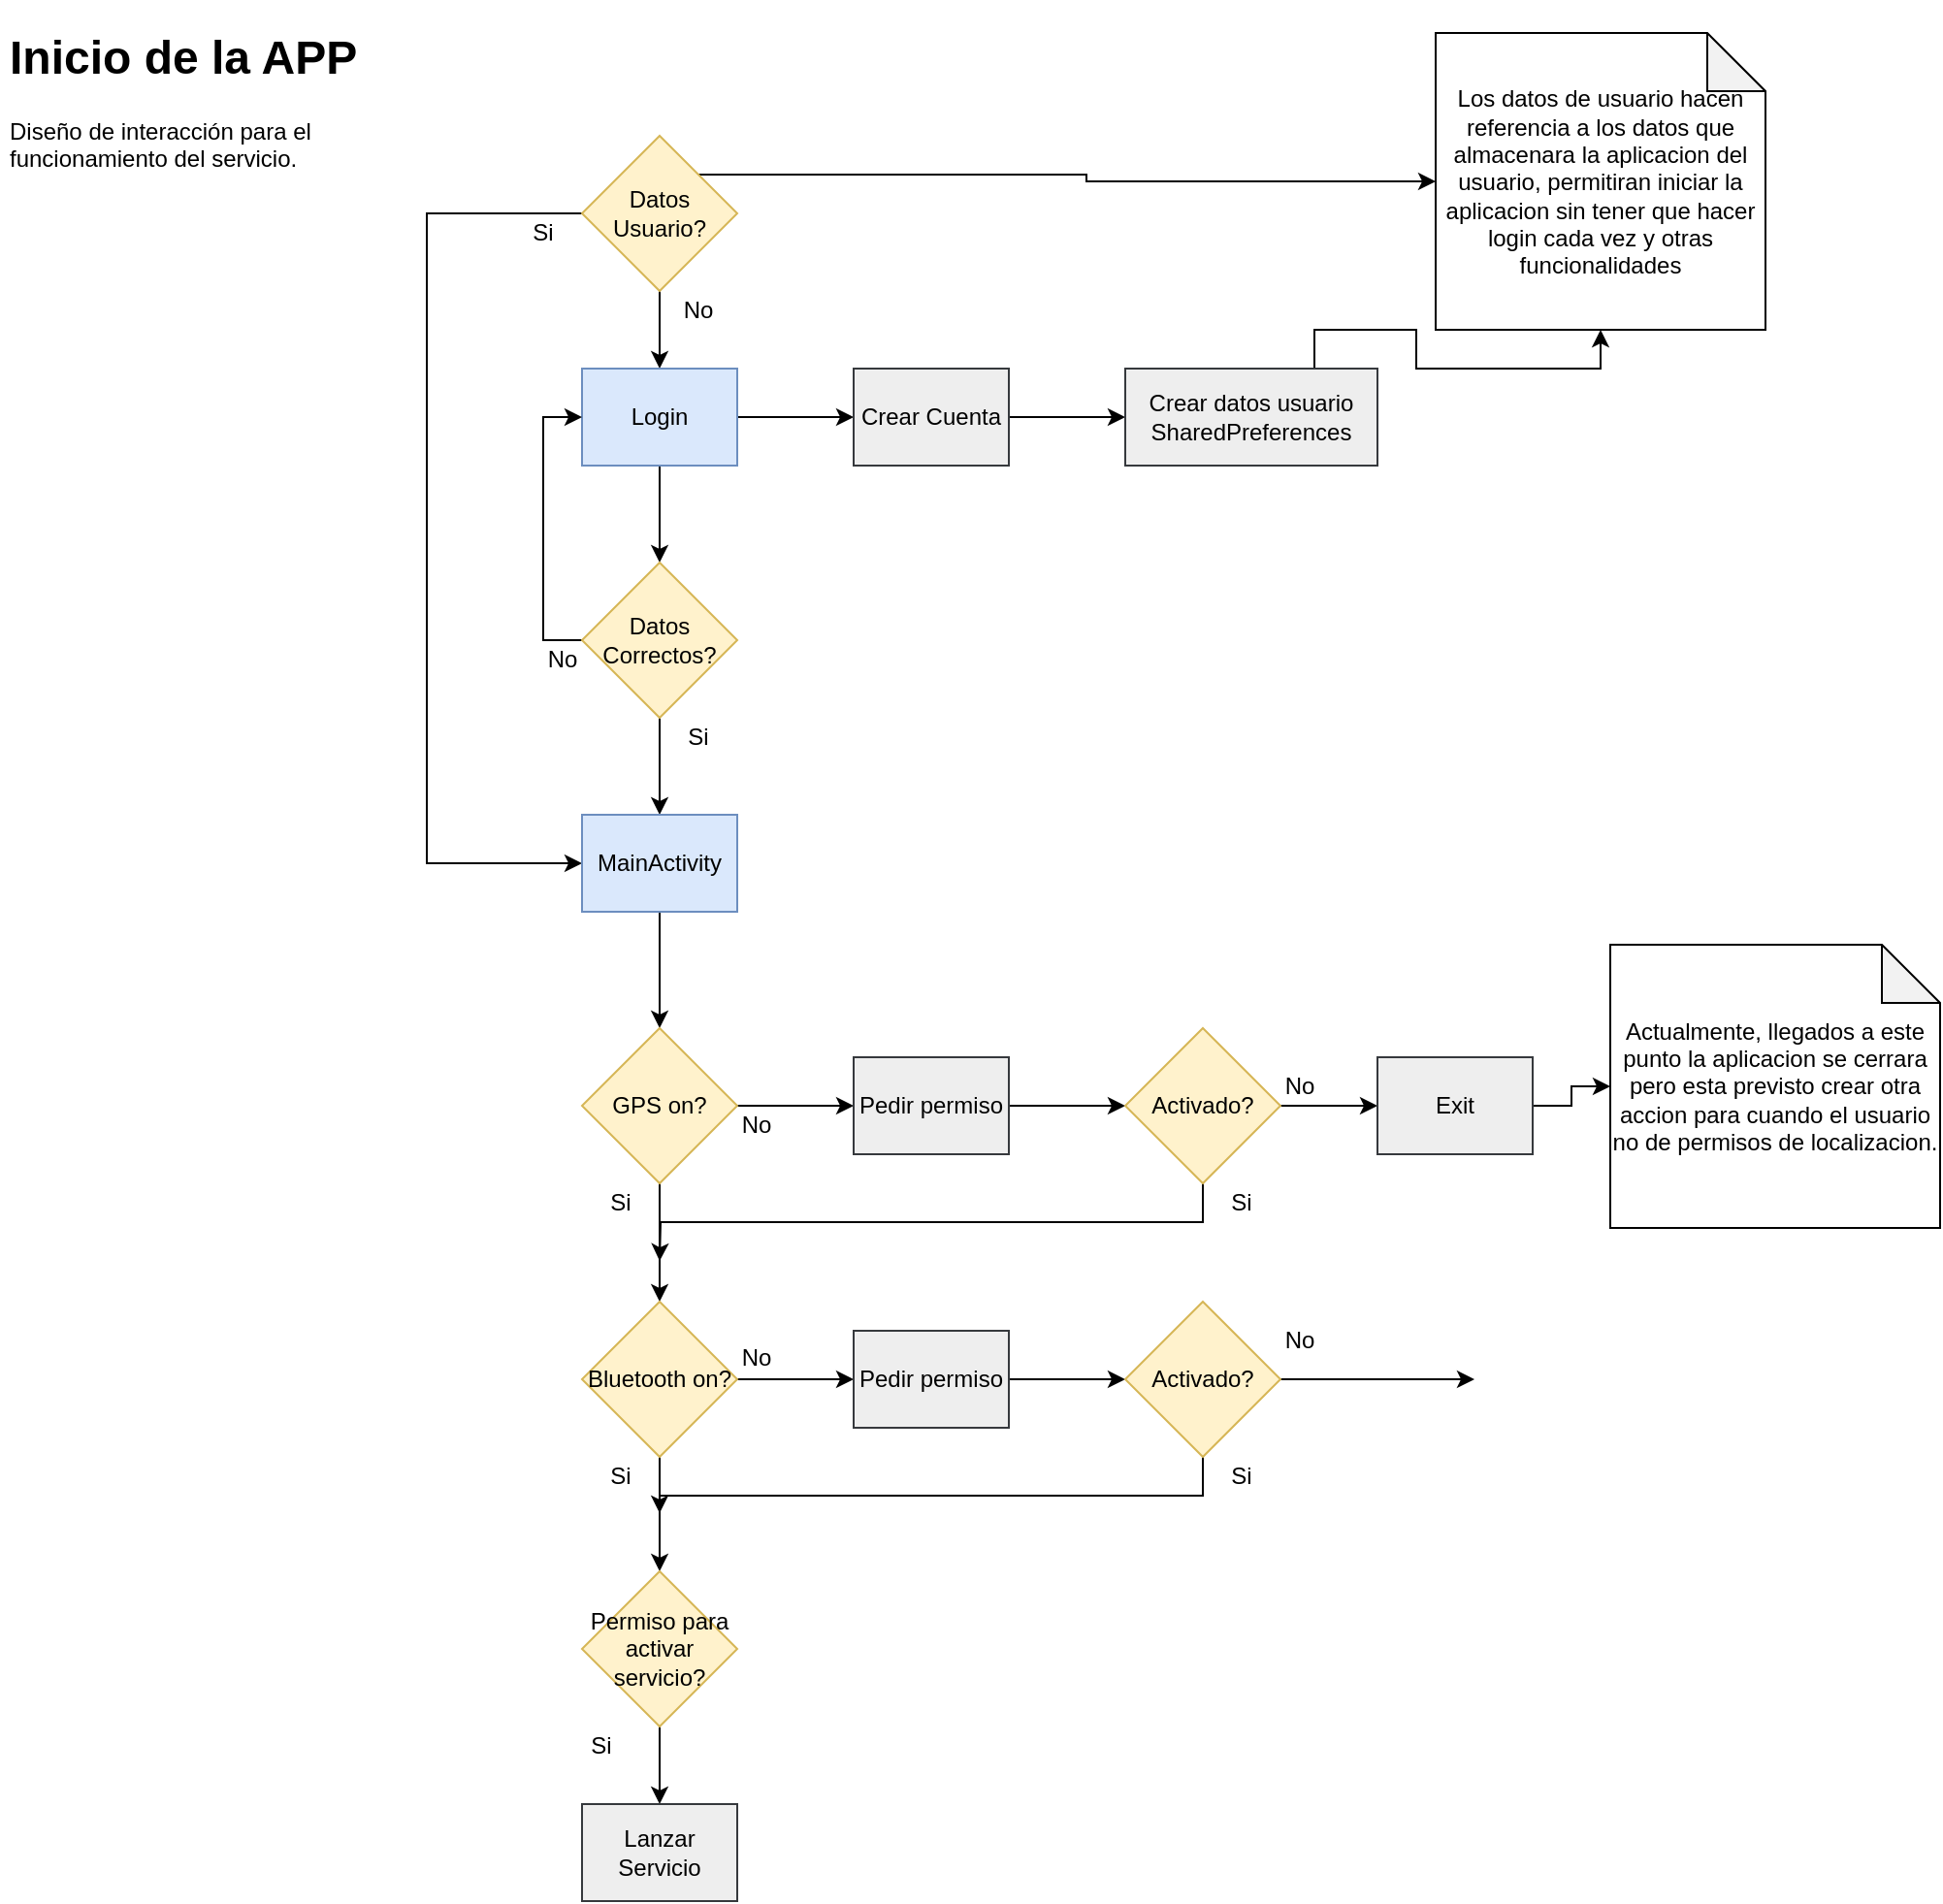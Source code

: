 <mxfile version="12.1.8" type="device" pages="1"><diagram name="Page-1" id="e7e014a7-5840-1c2e-5031-d8a46d1fe8dd"><mxGraphModel dx="2207" dy="548" grid="1" gridSize="10" guides="1" tooltips="1" connect="1" arrows="1" fold="1" page="1" pageScale="1" pageWidth="1169" pageHeight="826" background="#ffffff" math="0" shadow="0"><root><mxCell id="0"/><mxCell id="1" parent="0"/><mxCell id="Iau0ejbZCVNrM-8q8hzN-57" style="edgeStyle=orthogonalEdgeStyle;rounded=0;orthogonalLoop=1;jettySize=auto;html=1;exitX=0;exitY=0.5;exitDx=0;exitDy=0;entryX=0;entryY=0.5;entryDx=0;entryDy=0;" edge="1" parent="1" source="Iau0ejbZCVNrM-8q8hzN-42" target="Iau0ejbZCVNrM-8q8hzN-47"><mxGeometry relative="1" as="geometry"><Array as="points"><mxPoint x="200" y="120"/><mxPoint x="200" y="455"/></Array></mxGeometry></mxCell><mxCell id="Iau0ejbZCVNrM-8q8hzN-58" style="edgeStyle=orthogonalEdgeStyle;rounded=0;orthogonalLoop=1;jettySize=auto;html=1;exitX=0.5;exitY=1;exitDx=0;exitDy=0;entryX=0.5;entryY=0;entryDx=0;entryDy=0;" edge="1" parent="1" source="Iau0ejbZCVNrM-8q8hzN-42" target="Iau0ejbZCVNrM-8q8hzN-43"><mxGeometry relative="1" as="geometry"/></mxCell><mxCell id="Iau0ejbZCVNrM-8q8hzN-98" style="edgeStyle=orthogonalEdgeStyle;rounded=0;orthogonalLoop=1;jettySize=auto;html=1;exitX=1;exitY=0;exitDx=0;exitDy=0;" edge="1" parent="1" source="Iau0ejbZCVNrM-8q8hzN-42" target="Iau0ejbZCVNrM-8q8hzN-95"><mxGeometry relative="1" as="geometry"/></mxCell><mxCell id="Iau0ejbZCVNrM-8q8hzN-42" value="Datos Usuario?" style="rhombus;whiteSpace=wrap;html=1;fillColor=#fff2cc;strokeColor=#d6b656;" vertex="1" parent="1"><mxGeometry x="280" y="80" width="80" height="80" as="geometry"/></mxCell><mxCell id="Iau0ejbZCVNrM-8q8hzN-59" style="edgeStyle=orthogonalEdgeStyle;rounded=0;orthogonalLoop=1;jettySize=auto;html=1;entryX=0;entryY=0.5;entryDx=0;entryDy=0;" edge="1" parent="1" source="Iau0ejbZCVNrM-8q8hzN-43" target="Iau0ejbZCVNrM-8q8hzN-44"><mxGeometry relative="1" as="geometry"/></mxCell><mxCell id="Iau0ejbZCVNrM-8q8hzN-61" style="edgeStyle=orthogonalEdgeStyle;rounded=0;orthogonalLoop=1;jettySize=auto;html=1;entryX=0.5;entryY=0;entryDx=0;entryDy=0;" edge="1" parent="1" source="Iau0ejbZCVNrM-8q8hzN-43" target="Iau0ejbZCVNrM-8q8hzN-46"><mxGeometry relative="1" as="geometry"/></mxCell><mxCell id="Iau0ejbZCVNrM-8q8hzN-43" value="Login" style="rounded=0;whiteSpace=wrap;html=1;fillColor=#dae8fc;strokeColor=#6c8ebf;" vertex="1" parent="1"><mxGeometry x="280" y="200" width="80" height="50" as="geometry"/></mxCell><mxCell id="Iau0ejbZCVNrM-8q8hzN-60" style="edgeStyle=orthogonalEdgeStyle;rounded=0;orthogonalLoop=1;jettySize=auto;html=1;entryX=0;entryY=0.5;entryDx=0;entryDy=0;" edge="1" parent="1" source="Iau0ejbZCVNrM-8q8hzN-44" target="Iau0ejbZCVNrM-8q8hzN-45"><mxGeometry relative="1" as="geometry"/></mxCell><mxCell id="Iau0ejbZCVNrM-8q8hzN-44" value="Crear Cuenta" style="rounded=0;whiteSpace=wrap;html=1;fillColor=#eeeeee;strokeColor=#36393d;" vertex="1" parent="1"><mxGeometry x="420" y="200" width="80" height="50" as="geometry"/></mxCell><mxCell id="Iau0ejbZCVNrM-8q8hzN-99" style="edgeStyle=orthogonalEdgeStyle;rounded=0;orthogonalLoop=1;jettySize=auto;html=1;exitX=0.75;exitY=0;exitDx=0;exitDy=0;entryX=0.5;entryY=1;entryDx=0;entryDy=0;entryPerimeter=0;" edge="1" parent="1" source="Iau0ejbZCVNrM-8q8hzN-45" target="Iau0ejbZCVNrM-8q8hzN-95"><mxGeometry relative="1" as="geometry"/></mxCell><mxCell id="Iau0ejbZCVNrM-8q8hzN-45" value="Crear datos usuario SharedPreferences" style="rounded=0;whiteSpace=wrap;html=1;fillColor=#eeeeee;strokeColor=#36393d;" vertex="1" parent="1"><mxGeometry x="560" y="200" width="130" height="50" as="geometry"/></mxCell><mxCell id="Iau0ejbZCVNrM-8q8hzN-62" style="edgeStyle=orthogonalEdgeStyle;rounded=0;orthogonalLoop=1;jettySize=auto;html=1;entryX=0.5;entryY=0;entryDx=0;entryDy=0;" edge="1" parent="1" source="Iau0ejbZCVNrM-8q8hzN-46" target="Iau0ejbZCVNrM-8q8hzN-47"><mxGeometry relative="1" as="geometry"/></mxCell><mxCell id="Iau0ejbZCVNrM-8q8hzN-64" style="edgeStyle=orthogonalEdgeStyle;rounded=0;orthogonalLoop=1;jettySize=auto;html=1;entryX=0;entryY=0.5;entryDx=0;entryDy=0;" edge="1" parent="1" source="Iau0ejbZCVNrM-8q8hzN-46" target="Iau0ejbZCVNrM-8q8hzN-43"><mxGeometry relative="1" as="geometry"><Array as="points"><mxPoint x="260" y="340"/><mxPoint x="260" y="225"/></Array></mxGeometry></mxCell><mxCell id="Iau0ejbZCVNrM-8q8hzN-46" value="Datos Correctos?" style="rhombus;whiteSpace=wrap;html=1;fillColor=#fff2cc;strokeColor=#d6b656;" vertex="1" parent="1"><mxGeometry x="280" y="300" width="80" height="80" as="geometry"/></mxCell><mxCell id="Iau0ejbZCVNrM-8q8hzN-65" style="edgeStyle=orthogonalEdgeStyle;rounded=0;orthogonalLoop=1;jettySize=auto;html=1;" edge="1" parent="1" source="Iau0ejbZCVNrM-8q8hzN-47" target="Iau0ejbZCVNrM-8q8hzN-48"><mxGeometry relative="1" as="geometry"/></mxCell><mxCell id="Iau0ejbZCVNrM-8q8hzN-47" value="MainActivity" style="rounded=0;whiteSpace=wrap;html=1;fillColor=#dae8fc;strokeColor=#6c8ebf;" vertex="1" parent="1"><mxGeometry x="280" y="430" width="80" height="50" as="geometry"/></mxCell><mxCell id="Iau0ejbZCVNrM-8q8hzN-66" style="edgeStyle=orthogonalEdgeStyle;rounded=0;orthogonalLoop=1;jettySize=auto;html=1;entryX=0;entryY=0.5;entryDx=0;entryDy=0;" edge="1" parent="1" source="Iau0ejbZCVNrM-8q8hzN-48" target="Iau0ejbZCVNrM-8q8hzN-52"><mxGeometry relative="1" as="geometry"/></mxCell><mxCell id="Iau0ejbZCVNrM-8q8hzN-69" style="edgeStyle=orthogonalEdgeStyle;rounded=0;orthogonalLoop=1;jettySize=auto;html=1;entryX=0.5;entryY=0;entryDx=0;entryDy=0;" edge="1" parent="1" source="Iau0ejbZCVNrM-8q8hzN-48" target="Iau0ejbZCVNrM-8q8hzN-49"><mxGeometry relative="1" as="geometry"/></mxCell><mxCell id="Iau0ejbZCVNrM-8q8hzN-48" value="GPS on?" style="rhombus;whiteSpace=wrap;html=1;fillColor=#fff2cc;strokeColor=#d6b656;" vertex="1" parent="1"><mxGeometry x="280" y="540" width="80" height="80" as="geometry"/></mxCell><mxCell id="Iau0ejbZCVNrM-8q8hzN-70" style="edgeStyle=orthogonalEdgeStyle;rounded=0;orthogonalLoop=1;jettySize=auto;html=1;" edge="1" parent="1" source="Iau0ejbZCVNrM-8q8hzN-49" target="Iau0ejbZCVNrM-8q8hzN-50"><mxGeometry relative="1" as="geometry"/></mxCell><mxCell id="Iau0ejbZCVNrM-8q8hzN-72" style="edgeStyle=orthogonalEdgeStyle;rounded=0;orthogonalLoop=1;jettySize=auto;html=1;entryX=0;entryY=0.5;entryDx=0;entryDy=0;" edge="1" parent="1" source="Iau0ejbZCVNrM-8q8hzN-49" target="Iau0ejbZCVNrM-8q8hzN-55"><mxGeometry relative="1" as="geometry"/></mxCell><mxCell id="Iau0ejbZCVNrM-8q8hzN-49" value="Bluetooth on?" style="rhombus;whiteSpace=wrap;html=1;fillColor=#fff2cc;strokeColor=#d6b656;" vertex="1" parent="1"><mxGeometry x="280" y="681" width="80" height="80" as="geometry"/></mxCell><mxCell id="Iau0ejbZCVNrM-8q8hzN-71" style="edgeStyle=orthogonalEdgeStyle;rounded=0;orthogonalLoop=1;jettySize=auto;html=1;entryX=0.5;entryY=0;entryDx=0;entryDy=0;" edge="1" parent="1" source="Iau0ejbZCVNrM-8q8hzN-50" target="Iau0ejbZCVNrM-8q8hzN-51"><mxGeometry relative="1" as="geometry"/></mxCell><mxCell id="Iau0ejbZCVNrM-8q8hzN-50" value="Permiso para activar servicio?" style="rhombus;whiteSpace=wrap;html=1;fillColor=#fff2cc;strokeColor=#d6b656;" vertex="1" parent="1"><mxGeometry x="280" y="820" width="80" height="80" as="geometry"/></mxCell><mxCell id="Iau0ejbZCVNrM-8q8hzN-51" value="Lanzar Servicio" style="rounded=0;whiteSpace=wrap;html=1;fillColor=#eeeeee;strokeColor=#36393d;" vertex="1" parent="1"><mxGeometry x="280" y="940" width="80" height="50" as="geometry"/></mxCell><mxCell id="Iau0ejbZCVNrM-8q8hzN-67" style="edgeStyle=orthogonalEdgeStyle;rounded=0;orthogonalLoop=1;jettySize=auto;html=1;entryX=0;entryY=0.5;entryDx=0;entryDy=0;" edge="1" parent="1" source="Iau0ejbZCVNrM-8q8hzN-52" target="Iau0ejbZCVNrM-8q8hzN-53"><mxGeometry relative="1" as="geometry"/></mxCell><mxCell id="Iau0ejbZCVNrM-8q8hzN-52" value="Pedir permiso" style="rounded=0;whiteSpace=wrap;html=1;fillColor=#eeeeee;strokeColor=#36393d;" vertex="1" parent="1"><mxGeometry x="420" y="555" width="80" height="50" as="geometry"/></mxCell><mxCell id="Iau0ejbZCVNrM-8q8hzN-68" style="edgeStyle=orthogonalEdgeStyle;rounded=0;orthogonalLoop=1;jettySize=auto;html=1;entryX=0;entryY=0.5;entryDx=0;entryDy=0;" edge="1" parent="1" source="Iau0ejbZCVNrM-8q8hzN-53" target="Iau0ejbZCVNrM-8q8hzN-54"><mxGeometry relative="1" as="geometry"/></mxCell><mxCell id="Iau0ejbZCVNrM-8q8hzN-75" style="edgeStyle=orthogonalEdgeStyle;rounded=0;orthogonalLoop=1;jettySize=auto;html=1;exitX=0.5;exitY=1;exitDx=0;exitDy=0;" edge="1" parent="1" source="Iau0ejbZCVNrM-8q8hzN-53"><mxGeometry relative="1" as="geometry"><mxPoint x="320" y="660" as="targetPoint"/></mxGeometry></mxCell><mxCell id="Iau0ejbZCVNrM-8q8hzN-53" value="Activado?" style="rhombus;whiteSpace=wrap;html=1;fillColor=#fff2cc;strokeColor=#d6b656;" vertex="1" parent="1"><mxGeometry x="560" y="540" width="80" height="80" as="geometry"/></mxCell><mxCell id="Iau0ejbZCVNrM-8q8hzN-97" style="edgeStyle=orthogonalEdgeStyle;rounded=0;orthogonalLoop=1;jettySize=auto;html=1;exitX=1;exitY=0.5;exitDx=0;exitDy=0;" edge="1" parent="1" source="Iau0ejbZCVNrM-8q8hzN-54" target="Iau0ejbZCVNrM-8q8hzN-96"><mxGeometry relative="1" as="geometry"/></mxCell><mxCell id="Iau0ejbZCVNrM-8q8hzN-54" value="Exit" style="rounded=0;whiteSpace=wrap;html=1;fillColor=#eeeeee;strokeColor=#36393d;" vertex="1" parent="1"><mxGeometry x="690" y="555" width="80" height="50" as="geometry"/></mxCell><mxCell id="Iau0ejbZCVNrM-8q8hzN-73" style="edgeStyle=orthogonalEdgeStyle;rounded=0;orthogonalLoop=1;jettySize=auto;html=1;entryX=0;entryY=0.5;entryDx=0;entryDy=0;" edge="1" parent="1" source="Iau0ejbZCVNrM-8q8hzN-55" target="Iau0ejbZCVNrM-8q8hzN-56"><mxGeometry relative="1" as="geometry"/></mxCell><mxCell id="Iau0ejbZCVNrM-8q8hzN-55" value="Pedir permiso" style="rounded=0;whiteSpace=wrap;html=1;fillColor=#eeeeee;strokeColor=#36393d;" vertex="1" parent="1"><mxGeometry x="420" y="696" width="80" height="50" as="geometry"/></mxCell><mxCell id="Iau0ejbZCVNrM-8q8hzN-76" style="edgeStyle=orthogonalEdgeStyle;rounded=0;orthogonalLoop=1;jettySize=auto;html=1;exitX=0.5;exitY=1;exitDx=0;exitDy=0;" edge="1" parent="1" source="Iau0ejbZCVNrM-8q8hzN-56"><mxGeometry relative="1" as="geometry"><mxPoint x="320" y="790" as="targetPoint"/><Array as="points"><mxPoint x="600" y="781"/><mxPoint x="320" y="781"/></Array></mxGeometry></mxCell><mxCell id="Iau0ejbZCVNrM-8q8hzN-77" style="edgeStyle=orthogonalEdgeStyle;rounded=0;orthogonalLoop=1;jettySize=auto;html=1;exitX=1;exitY=0.5;exitDx=0;exitDy=0;" edge="1" parent="1" source="Iau0ejbZCVNrM-8q8hzN-56"><mxGeometry relative="1" as="geometry"><mxPoint x="740" y="721" as="targetPoint"/></mxGeometry></mxCell><mxCell id="Iau0ejbZCVNrM-8q8hzN-56" value="Activado?" style="rhombus;whiteSpace=wrap;html=1;fillColor=#fff2cc;strokeColor=#d6b656;" vertex="1" parent="1"><mxGeometry x="560" y="681" width="80" height="80" as="geometry"/></mxCell><mxCell id="Iau0ejbZCVNrM-8q8hzN-78" value="Si" style="text;html=1;strokeColor=none;fillColor=none;align=center;verticalAlign=middle;whiteSpace=wrap;rounded=0;" vertex="1" parent="1"><mxGeometry x="270" y="900" width="40" height="20" as="geometry"/></mxCell><mxCell id="Iau0ejbZCVNrM-8q8hzN-79" value="Si" style="text;html=1;strokeColor=none;fillColor=none;align=center;verticalAlign=middle;whiteSpace=wrap;rounded=0;" vertex="1" parent="1"><mxGeometry x="600" y="761" width="40" height="20" as="geometry"/></mxCell><mxCell id="Iau0ejbZCVNrM-8q8hzN-80" value="Si" style="text;html=1;strokeColor=none;fillColor=none;align=center;verticalAlign=middle;whiteSpace=wrap;rounded=0;" vertex="1" parent="1"><mxGeometry x="600" y="620" width="40" height="20" as="geometry"/></mxCell><mxCell id="Iau0ejbZCVNrM-8q8hzN-81" value="Si" style="text;html=1;strokeColor=none;fillColor=none;align=center;verticalAlign=middle;whiteSpace=wrap;rounded=0;" vertex="1" parent="1"><mxGeometry x="280" y="620" width="40" height="20" as="geometry"/></mxCell><mxCell id="Iau0ejbZCVNrM-8q8hzN-82" value="Si" style="text;html=1;strokeColor=none;fillColor=none;align=center;verticalAlign=middle;whiteSpace=wrap;rounded=0;" vertex="1" parent="1"><mxGeometry x="280" y="761" width="40" height="20" as="geometry"/></mxCell><mxCell id="Iau0ejbZCVNrM-8q8hzN-83" value="Si" style="text;html=1;strokeColor=none;fillColor=none;align=center;verticalAlign=middle;whiteSpace=wrap;rounded=0;" vertex="1" parent="1"><mxGeometry x="320" y="380" width="40" height="20" as="geometry"/></mxCell><mxCell id="Iau0ejbZCVNrM-8q8hzN-84" value="Si" style="text;html=1;strokeColor=none;fillColor=none;align=center;verticalAlign=middle;whiteSpace=wrap;rounded=0;" vertex="1" parent="1"><mxGeometry x="240" y="120" width="40" height="20" as="geometry"/></mxCell><mxCell id="Iau0ejbZCVNrM-8q8hzN-85" value="No" style="text;html=1;strokeColor=none;fillColor=none;align=center;verticalAlign=middle;whiteSpace=wrap;rounded=0;" vertex="1" parent="1"><mxGeometry x="320" y="160" width="40" height="20" as="geometry"/></mxCell><mxCell id="Iau0ejbZCVNrM-8q8hzN-86" value="No" style="text;html=1;strokeColor=none;fillColor=none;align=center;verticalAlign=middle;whiteSpace=wrap;rounded=0;" vertex="1" parent="1"><mxGeometry x="250" y="340" width="40" height="20" as="geometry"/></mxCell><mxCell id="Iau0ejbZCVNrM-8q8hzN-87" value="No" style="text;html=1;strokeColor=none;fillColor=none;align=center;verticalAlign=middle;whiteSpace=wrap;rounded=0;" vertex="1" parent="1"><mxGeometry x="350" y="580" width="40" height="20" as="geometry"/></mxCell><mxCell id="Iau0ejbZCVNrM-8q8hzN-88" value="No" style="text;html=1;strokeColor=none;fillColor=none;align=center;verticalAlign=middle;whiteSpace=wrap;rounded=0;" vertex="1" parent="1"><mxGeometry x="630" y="560" width="40" height="20" as="geometry"/></mxCell><mxCell id="Iau0ejbZCVNrM-8q8hzN-89" value="No" style="text;html=1;strokeColor=none;fillColor=none;align=center;verticalAlign=middle;whiteSpace=wrap;rounded=0;" vertex="1" parent="1"><mxGeometry x="350" y="700" width="40" height="20" as="geometry"/></mxCell><mxCell id="Iau0ejbZCVNrM-8q8hzN-90" value="No" style="text;html=1;strokeColor=none;fillColor=none;align=center;verticalAlign=middle;whiteSpace=wrap;rounded=0;" vertex="1" parent="1"><mxGeometry x="630" y="690.5" width="40" height="20" as="geometry"/></mxCell><mxCell id="Iau0ejbZCVNrM-8q8hzN-94" value="&lt;h1&gt;Inicio de la APP&lt;/h1&gt;&lt;div&gt;Diseño de interacción para el funcionamiento del servicio.&lt;/div&gt;" style="text;html=1;strokeColor=none;fillColor=none;spacing=5;spacingTop=-20;whiteSpace=wrap;overflow=hidden;rounded=0;" vertex="1" parent="1"><mxGeometry x="-20" y="20" width="210" height="120" as="geometry"/></mxCell><mxCell id="Iau0ejbZCVNrM-8q8hzN-95" value="Los datos de usuario hacen referencia a los datos que almacenara la aplicacion del usuario, permitiran iniciar la aplicacion sin tener que hacer login cada vez y otras funcionalidades" style="shape=note;whiteSpace=wrap;html=1;backgroundOutline=1;darkOpacity=0.05;rounded=0;" vertex="1" parent="1"><mxGeometry x="720" y="27" width="170" height="153" as="geometry"/></mxCell><mxCell id="Iau0ejbZCVNrM-8q8hzN-96" value="Actualmente, llegados a este punto la aplicacion se cerrara pero esta previsto crear otra accion para cuando el usuario no de permisos de localizacion." style="shape=note;whiteSpace=wrap;html=1;backgroundOutline=1;darkOpacity=0.05;rounded=0;" vertex="1" parent="1"><mxGeometry x="810" y="497" width="170" height="146" as="geometry"/></mxCell></root></mxGraphModel></diagram></mxfile>